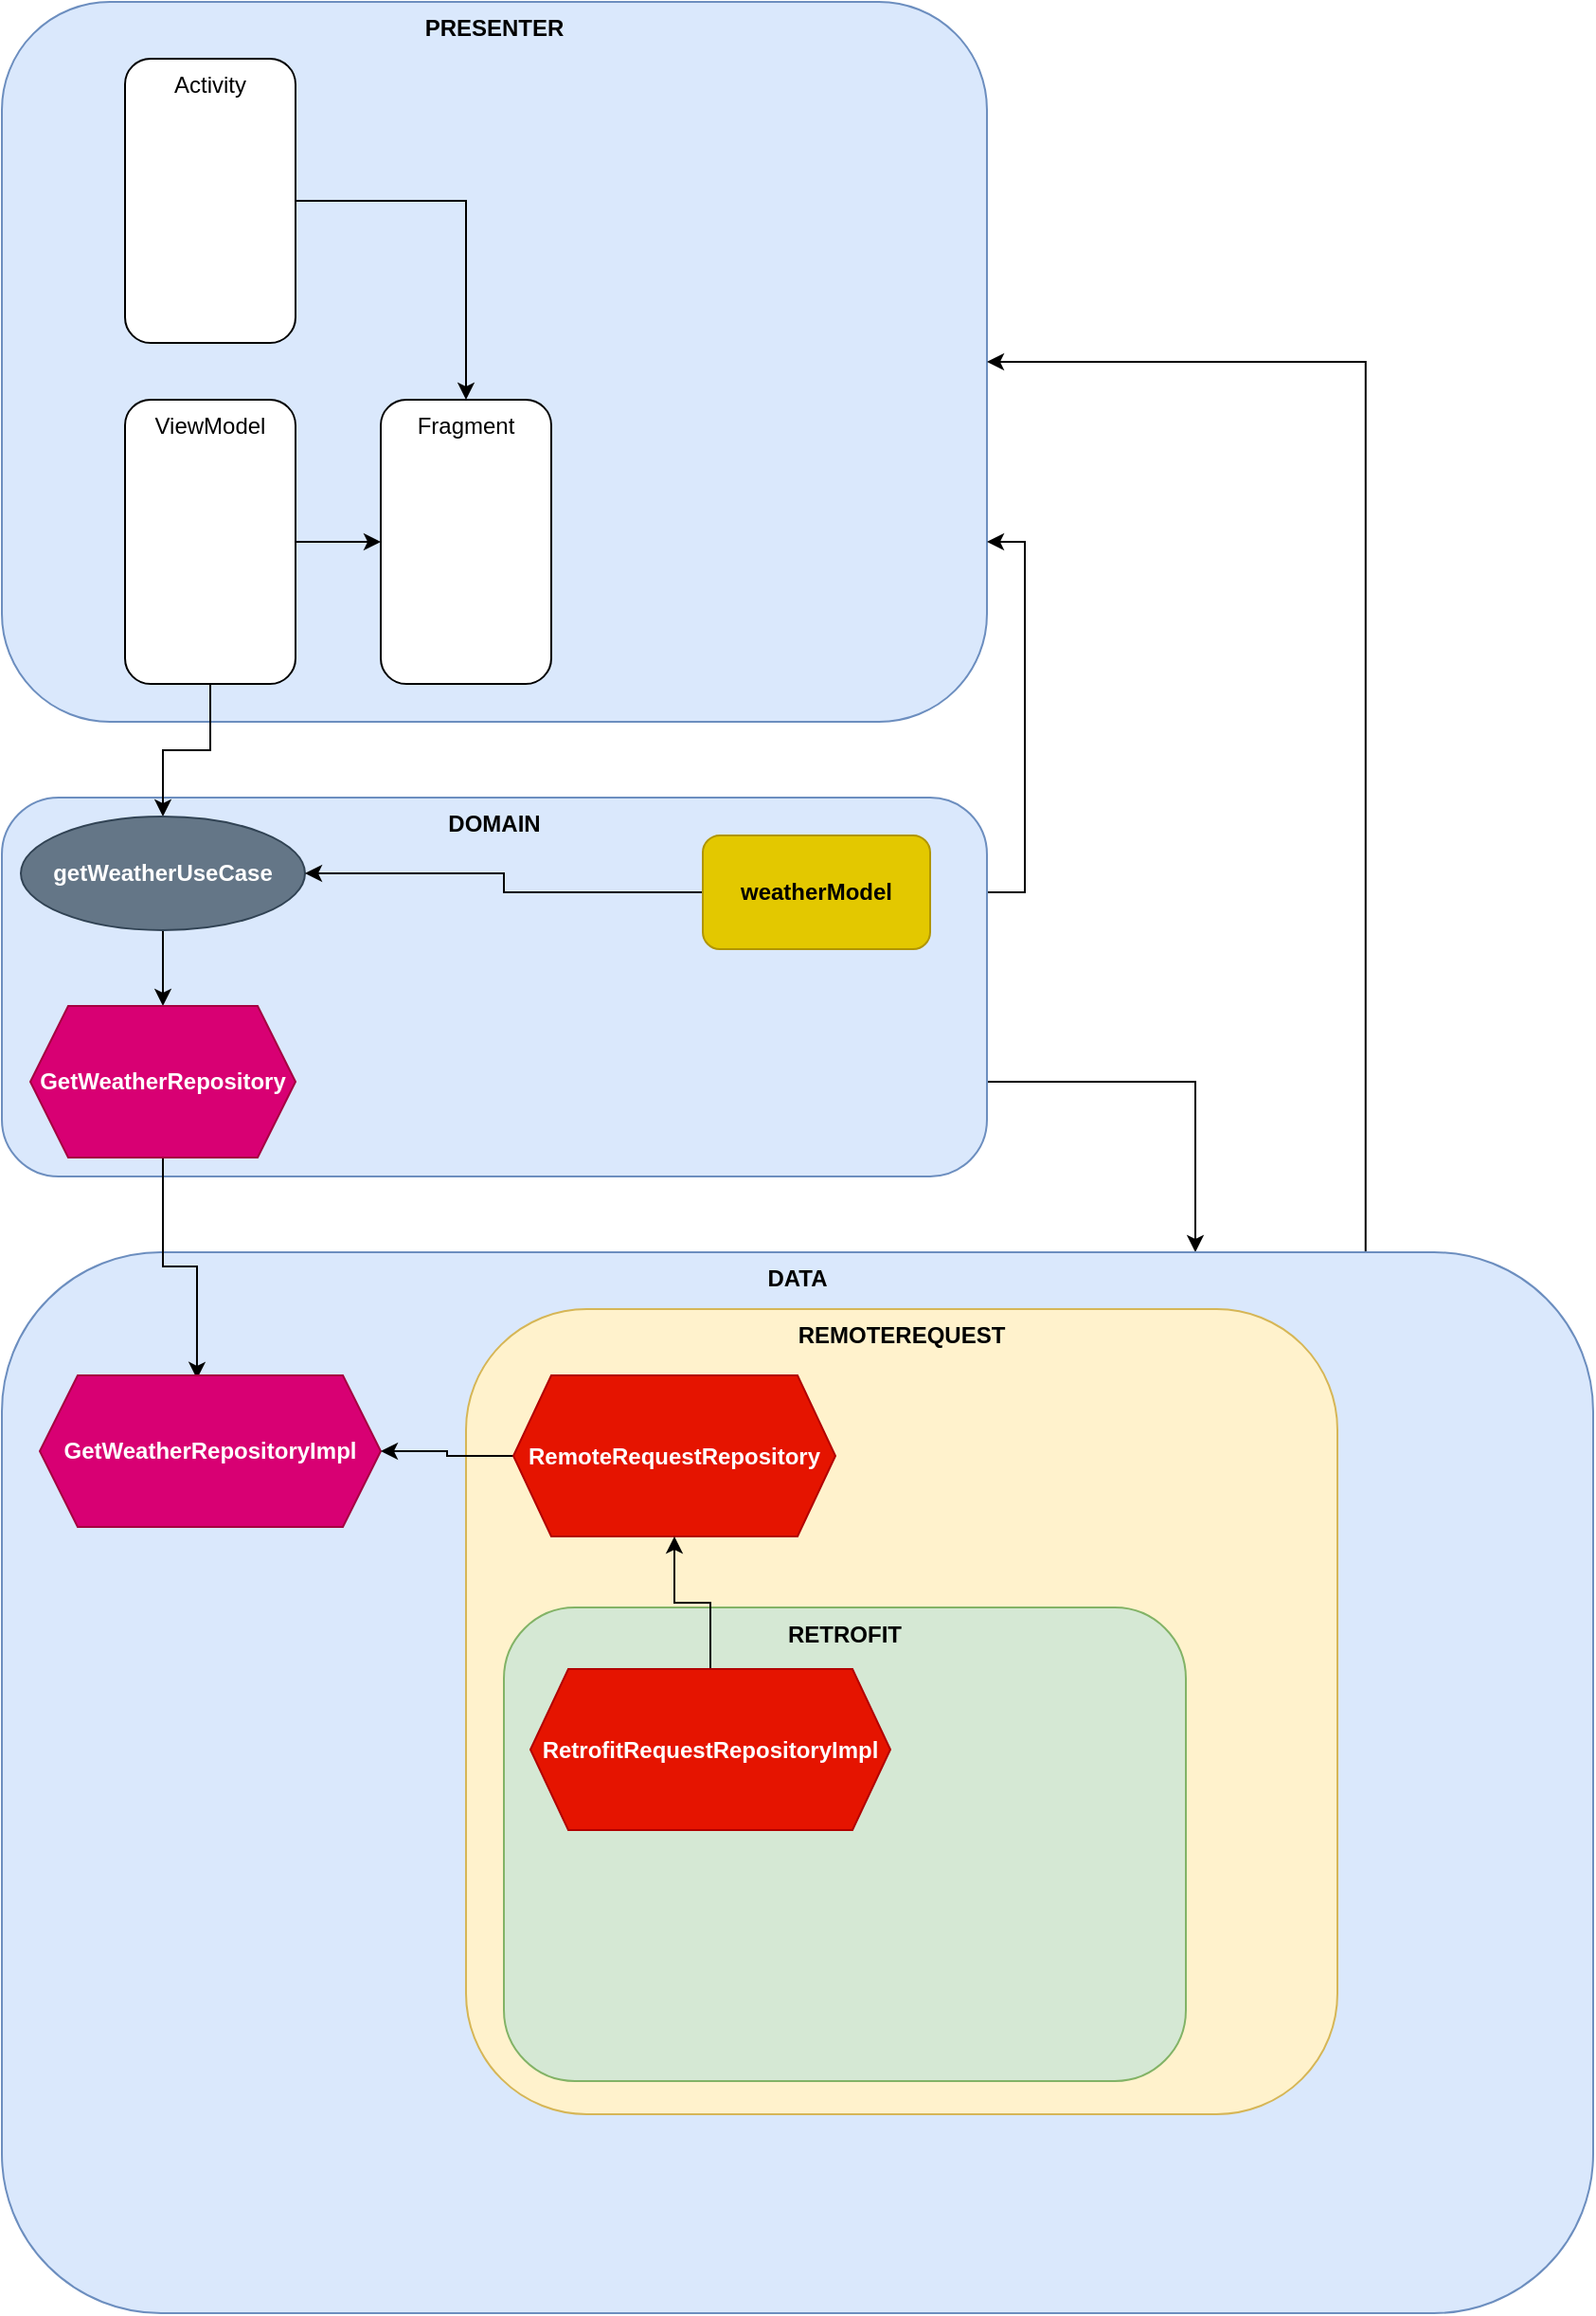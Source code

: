 <mxfile version="15.7.3" type="device"><diagram id="Ex6Ojf5nwPLkXMO7K1Nl" name="Страница 1"><mxGraphModel dx="1024" dy="1830" grid="1" gridSize="10" guides="1" tooltips="1" connect="1" arrows="1" fold="1" page="1" pageScale="1" pageWidth="827" pageHeight="1169" math="0" shadow="0"><root><mxCell id="0"/><mxCell id="1" parent="0"/><mxCell id="QrFDbHmoxnb1c1vVwpN--1" value="PRESENTER" style="rounded=1;whiteSpace=wrap;html=1;fontStyle=1;verticalAlign=top;fillColor=#dae8fc;strokeColor=#6c8ebf;" parent="1" vertex="1"><mxGeometry x="40" y="-140" width="520" height="380" as="geometry"/></mxCell><mxCell id="6kfuIG-AS_jyqIa5HtGN-16" style="edgeStyle=orthogonalEdgeStyle;rounded=0;orthogonalLoop=1;jettySize=auto;html=1;entryX=0.75;entryY=0;entryDx=0;entryDy=0;fontColor=#000000;exitX=1;exitY=0.75;exitDx=0;exitDy=0;" edge="1" parent="1" source="QrFDbHmoxnb1c1vVwpN--3" target="QrFDbHmoxnb1c1vVwpN--4"><mxGeometry relative="1" as="geometry"/></mxCell><mxCell id="6kfuIG-AS_jyqIa5HtGN-17" style="edgeStyle=orthogonalEdgeStyle;rounded=0;orthogonalLoop=1;jettySize=auto;html=1;entryX=1;entryY=0.75;entryDx=0;entryDy=0;fontColor=#000000;exitX=1;exitY=0.25;exitDx=0;exitDy=0;" edge="1" parent="1" source="QrFDbHmoxnb1c1vVwpN--3" target="QrFDbHmoxnb1c1vVwpN--1"><mxGeometry relative="1" as="geometry"/></mxCell><mxCell id="QrFDbHmoxnb1c1vVwpN--3" value="DOMAIN" style="rounded=1;whiteSpace=wrap;html=1;verticalAlign=top;fontStyle=1;fillColor=#dae8fc;strokeColor=#6c8ebf;" parent="1" vertex="1"><mxGeometry x="40" y="280" width="520" height="200" as="geometry"/></mxCell><mxCell id="6kfuIG-AS_jyqIa5HtGN-18" style="edgeStyle=orthogonalEdgeStyle;rounded=0;orthogonalLoop=1;jettySize=auto;html=1;entryX=1;entryY=0.5;entryDx=0;entryDy=0;fontColor=#000000;exitX=0.857;exitY=0;exitDx=0;exitDy=0;exitPerimeter=0;" edge="1" parent="1" source="QrFDbHmoxnb1c1vVwpN--4" target="QrFDbHmoxnb1c1vVwpN--1"><mxGeometry relative="1" as="geometry"/></mxCell><mxCell id="QrFDbHmoxnb1c1vVwpN--4" value="DATA" style="rounded=1;whiteSpace=wrap;html=1;verticalAlign=top;fontStyle=1;fillColor=#dae8fc;strokeColor=#6c8ebf;" parent="1" vertex="1"><mxGeometry x="40" y="520" width="840" height="560" as="geometry"/></mxCell><mxCell id="6kfuIG-AS_jyqIa5HtGN-20" style="edgeStyle=orthogonalEdgeStyle;rounded=0;orthogonalLoop=1;jettySize=auto;html=1;entryX=0.5;entryY=0;entryDx=0;entryDy=0;fontColor=#000000;" edge="1" parent="1" source="QrFDbHmoxnb1c1vVwpN--8" target="QrFDbHmoxnb1c1vVwpN--9"><mxGeometry relative="1" as="geometry"/></mxCell><mxCell id="QrFDbHmoxnb1c1vVwpN--8" value="Activity" style="rounded=1;whiteSpace=wrap;html=1;verticalAlign=top;" parent="1" vertex="1"><mxGeometry x="105" y="-110" width="90" height="150" as="geometry"/></mxCell><mxCell id="QrFDbHmoxnb1c1vVwpN--9" value="Fragment" style="rounded=1;whiteSpace=wrap;html=1;verticalAlign=top;" parent="1" vertex="1"><mxGeometry x="240" y="70" width="90" height="150" as="geometry"/></mxCell><mxCell id="6kfuIG-AS_jyqIa5HtGN-13" style="edgeStyle=orthogonalEdgeStyle;rounded=0;orthogonalLoop=1;jettySize=auto;html=1;fontColor=#000000;" edge="1" parent="1" source="QrFDbHmoxnb1c1vVwpN--10" target="QrFDbHmoxnb1c1vVwpN--11"><mxGeometry relative="1" as="geometry"/></mxCell><mxCell id="6kfuIG-AS_jyqIa5HtGN-19" style="edgeStyle=orthogonalEdgeStyle;rounded=0;orthogonalLoop=1;jettySize=auto;html=1;fontColor=#000000;" edge="1" parent="1" source="QrFDbHmoxnb1c1vVwpN--10" target="QrFDbHmoxnb1c1vVwpN--9"><mxGeometry relative="1" as="geometry"/></mxCell><mxCell id="QrFDbHmoxnb1c1vVwpN--10" value="ViewModel" style="rounded=1;whiteSpace=wrap;html=1;verticalAlign=top;" parent="1" vertex="1"><mxGeometry x="105" y="70" width="90" height="150" as="geometry"/></mxCell><mxCell id="6kfuIG-AS_jyqIa5HtGN-15" style="edgeStyle=orthogonalEdgeStyle;rounded=0;orthogonalLoop=1;jettySize=auto;html=1;fontColor=#000000;" edge="1" parent="1" source="QrFDbHmoxnb1c1vVwpN--11" target="QrFDbHmoxnb1c1vVwpN--13"><mxGeometry relative="1" as="geometry"/></mxCell><mxCell id="QrFDbHmoxnb1c1vVwpN--11" value="getWeatherUseCase" style="ellipse;whiteSpace=wrap;html=1;verticalAlign=middle;fillColor=#647687;fontColor=#ffffff;strokeColor=#314354;fontStyle=1" parent="1" vertex="1"><mxGeometry x="50" y="290" width="150" height="60" as="geometry"/></mxCell><mxCell id="6kfuIG-AS_jyqIa5HtGN-14" style="edgeStyle=orthogonalEdgeStyle;rounded=0;orthogonalLoop=1;jettySize=auto;html=1;entryX=1;entryY=0.5;entryDx=0;entryDy=0;fontColor=#000000;" edge="1" parent="1" source="QrFDbHmoxnb1c1vVwpN--12" target="QrFDbHmoxnb1c1vVwpN--11"><mxGeometry relative="1" as="geometry"/></mxCell><mxCell id="QrFDbHmoxnb1c1vVwpN--12" value="weatherModel" style="rounded=1;whiteSpace=wrap;html=1;verticalAlign=middle;fillColor=#e3c800;fontColor=#000000;strokeColor=#B09500;fontStyle=1" parent="1" vertex="1"><mxGeometry x="410" y="300" width="120" height="60" as="geometry"/></mxCell><mxCell id="6kfuIG-AS_jyqIa5HtGN-8" style="edgeStyle=orthogonalEdgeStyle;rounded=0;orthogonalLoop=1;jettySize=auto;html=1;entryX=0.461;entryY=0.024;entryDx=0;entryDy=0;entryPerimeter=0;fontColor=#000000;" edge="1" parent="1" source="QrFDbHmoxnb1c1vVwpN--13" target="QrFDbHmoxnb1c1vVwpN--14"><mxGeometry relative="1" as="geometry"/></mxCell><mxCell id="QrFDbHmoxnb1c1vVwpN--13" value="GetWeatherRepository" style="shape=hexagon;perimeter=hexagonPerimeter2;whiteSpace=wrap;html=1;fixedSize=1;verticalAlign=middle;fillColor=#d80073;fontColor=#ffffff;strokeColor=#A50040;fontStyle=1" parent="1" vertex="1"><mxGeometry x="55" y="390" width="140" height="80" as="geometry"/></mxCell><mxCell id="QrFDbHmoxnb1c1vVwpN--14" value="GetWeatherRepositoryImpl" style="shape=hexagon;perimeter=hexagonPerimeter2;whiteSpace=wrap;html=1;fixedSize=1;verticalAlign=middle;fillColor=#d80073;fontColor=#ffffff;strokeColor=#A50040;fontStyle=1" parent="1" vertex="1"><mxGeometry x="60" y="585" width="180" height="80" as="geometry"/></mxCell><mxCell id="6kfuIG-AS_jyqIa5HtGN-1" value="REMOTEREQUEST" style="rounded=1;whiteSpace=wrap;html=1;fillColor=#fff2cc;strokeColor=#d6b656;verticalAlign=top;fontStyle=1;direction=south;" vertex="1" parent="1"><mxGeometry x="285" y="550" width="460" height="425" as="geometry"/></mxCell><mxCell id="6kfuIG-AS_jyqIa5HtGN-10" style="edgeStyle=orthogonalEdgeStyle;rounded=0;orthogonalLoop=1;jettySize=auto;html=1;fontColor=#000000;" edge="1" parent="1" source="6kfuIG-AS_jyqIa5HtGN-3" target="QrFDbHmoxnb1c1vVwpN--14"><mxGeometry relative="1" as="geometry"/></mxCell><mxCell id="6kfuIG-AS_jyqIa5HtGN-3" value="RemoteRequestRepository" style="shape=hexagon;perimeter=hexagonPerimeter2;whiteSpace=wrap;html=1;fixedSize=1;fillColor=#e51400;fontColor=#ffffff;strokeColor=#B20000;fontStyle=1" vertex="1" parent="1"><mxGeometry x="310" y="585" width="170" height="85" as="geometry"/></mxCell><mxCell id="6kfuIG-AS_jyqIa5HtGN-4" value="RETROFIT" style="rounded=1;whiteSpace=wrap;html=1;fillColor=#d5e8d4;strokeColor=#82b366;verticalAlign=top;fontStyle=1" vertex="1" parent="1"><mxGeometry x="305" y="707.5" width="360" height="250" as="geometry"/></mxCell><mxCell id="6kfuIG-AS_jyqIa5HtGN-6" style="edgeStyle=orthogonalEdgeStyle;rounded=0;orthogonalLoop=1;jettySize=auto;html=1;entryX=0.5;entryY=1;entryDx=0;entryDy=0;fontColor=#000000;" edge="1" parent="1" source="6kfuIG-AS_jyqIa5HtGN-5" target="6kfuIG-AS_jyqIa5HtGN-3"><mxGeometry relative="1" as="geometry"/></mxCell><mxCell id="6kfuIG-AS_jyqIa5HtGN-5" value="RetrofitRequestRepositoryImpl" style="shape=hexagon;perimeter=hexagonPerimeter2;whiteSpace=wrap;html=1;fixedSize=1;fillColor=#e51400;fontColor=#ffffff;strokeColor=#B20000;fontStyle=1" vertex="1" parent="1"><mxGeometry x="319" y="740" width="190" height="85" as="geometry"/></mxCell></root></mxGraphModel></diagram></mxfile>